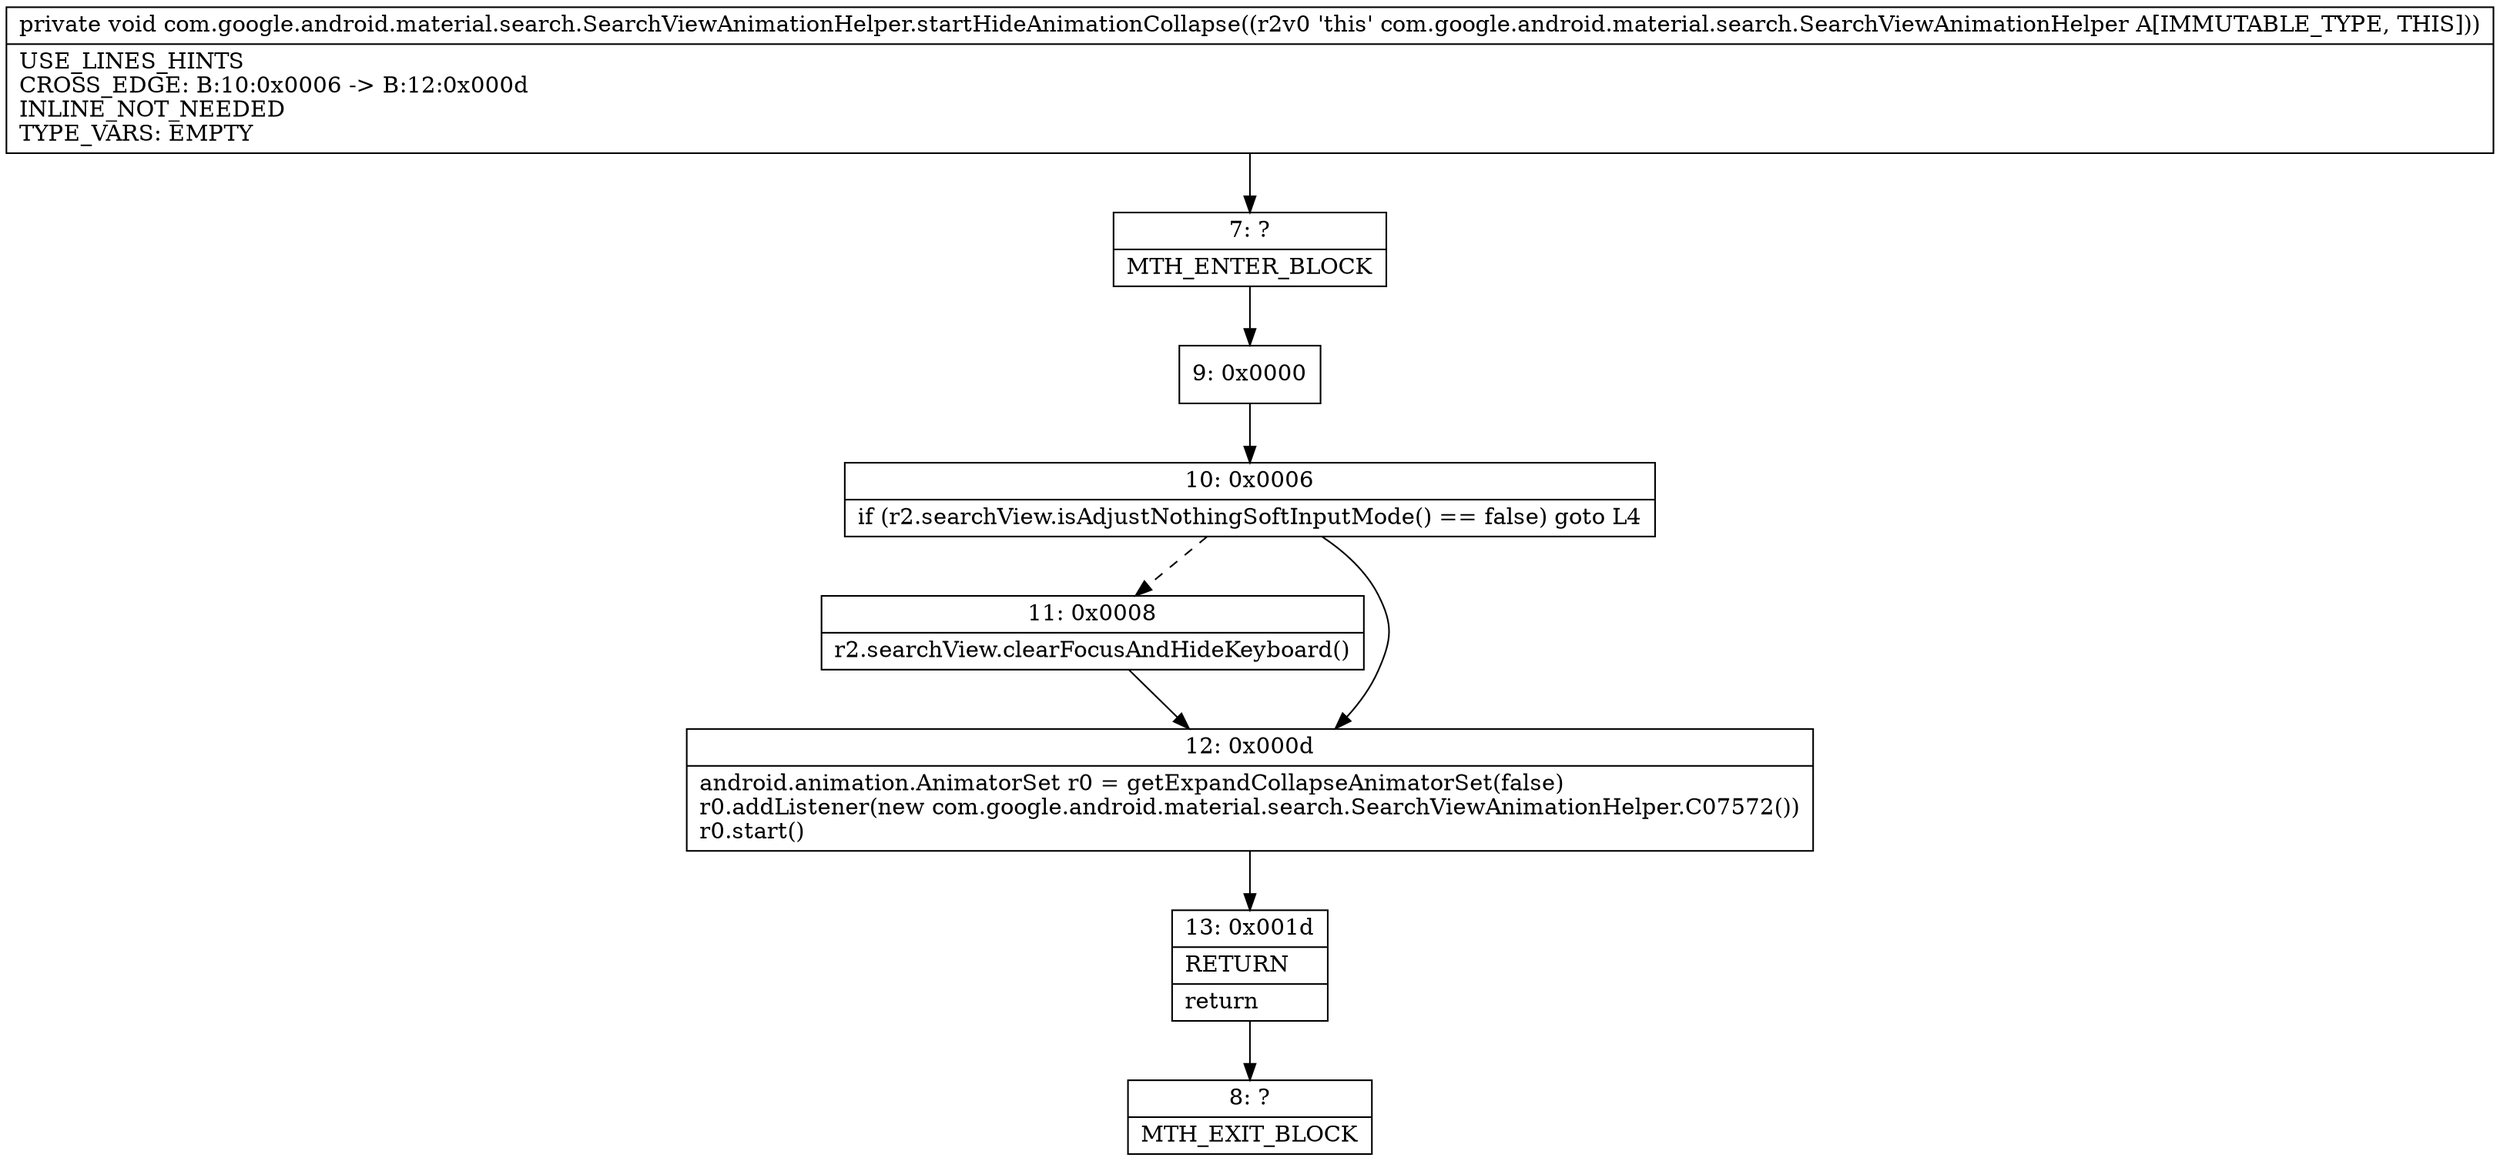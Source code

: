 digraph "CFG forcom.google.android.material.search.SearchViewAnimationHelper.startHideAnimationCollapse()V" {
Node_7 [shape=record,label="{7\:\ ?|MTH_ENTER_BLOCK\l}"];
Node_9 [shape=record,label="{9\:\ 0x0000}"];
Node_10 [shape=record,label="{10\:\ 0x0006|if (r2.searchView.isAdjustNothingSoftInputMode() == false) goto L4\l}"];
Node_11 [shape=record,label="{11\:\ 0x0008|r2.searchView.clearFocusAndHideKeyboard()\l}"];
Node_12 [shape=record,label="{12\:\ 0x000d|android.animation.AnimatorSet r0 = getExpandCollapseAnimatorSet(false)\lr0.addListener(new com.google.android.material.search.SearchViewAnimationHelper.C07572())\lr0.start()\l}"];
Node_13 [shape=record,label="{13\:\ 0x001d|RETURN\l|return\l}"];
Node_8 [shape=record,label="{8\:\ ?|MTH_EXIT_BLOCK\l}"];
MethodNode[shape=record,label="{private void com.google.android.material.search.SearchViewAnimationHelper.startHideAnimationCollapse((r2v0 'this' com.google.android.material.search.SearchViewAnimationHelper A[IMMUTABLE_TYPE, THIS]))  | USE_LINES_HINTS\lCROSS_EDGE: B:10:0x0006 \-\> B:12:0x000d\lINLINE_NOT_NEEDED\lTYPE_VARS: EMPTY\l}"];
MethodNode -> Node_7;Node_7 -> Node_9;
Node_9 -> Node_10;
Node_10 -> Node_11[style=dashed];
Node_10 -> Node_12;
Node_11 -> Node_12;
Node_12 -> Node_13;
Node_13 -> Node_8;
}

